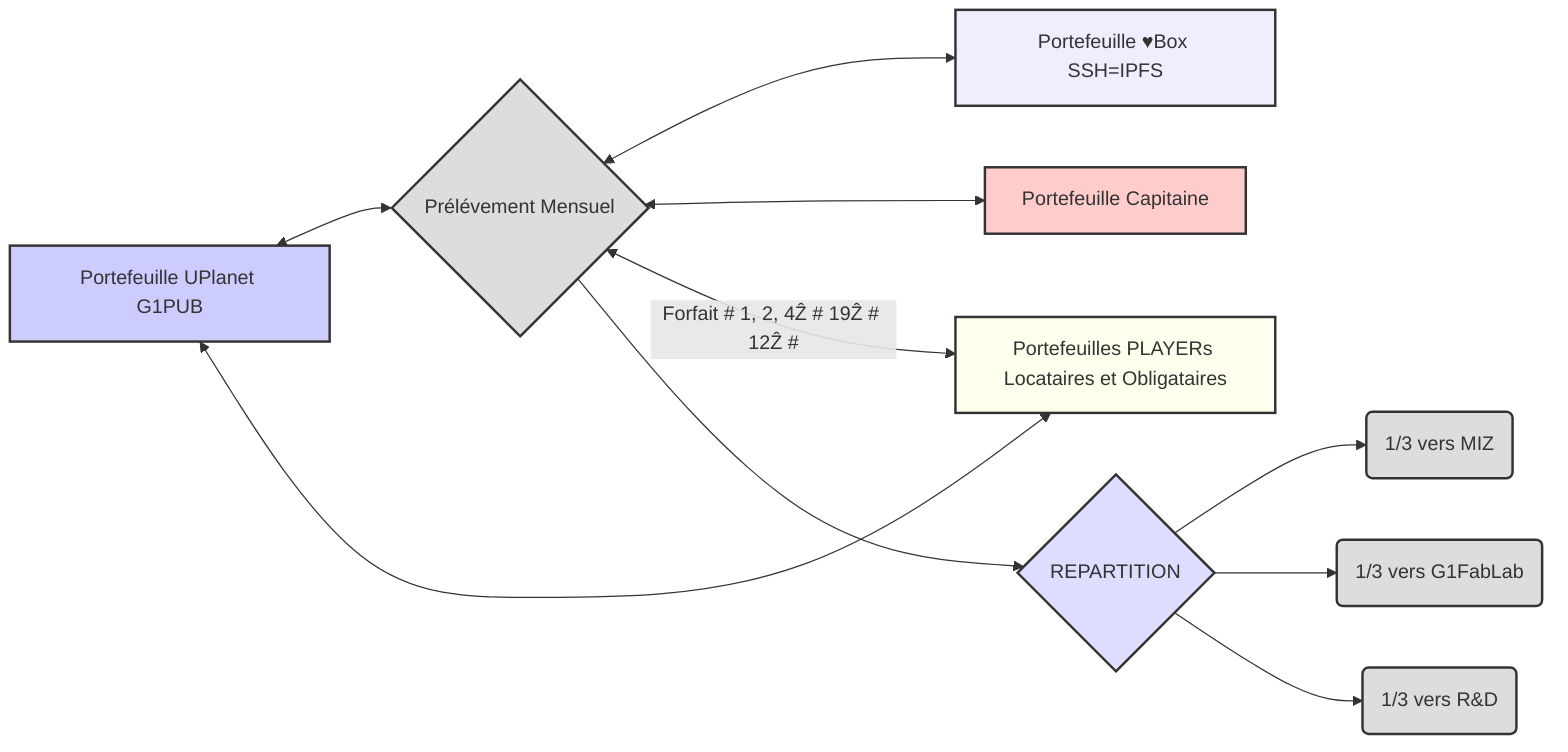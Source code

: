 graph LR
    A[Portefeuille UPlanet G1PUB] <--> B{Prélévement Mensuel};
    B <--> C[Portefeuille ♥Box SSH=IPFS];
    B <--> D[Portefeuille Capitaine];
    A <--> F[Portefeuilles PLAYERs Locataires et Obligataires];
        B <-->|Forfait # 1, 2, 4Ẑ # 19Ẑ # 12Ẑ # | F;

    B --> G{REPARTITION};
         G --> H(1/3 vers MIZ);
         G --> I(1/3 vers G1FabLab);
         G --> J(1/3 vers R&D)
   style A fill:#ccf,stroke:#333,stroke-width:2px
    style B fill:#ddd,stroke:#333,stroke-width:2px
    style C fill:#eef,stroke:#333,stroke-width:2px
    style D fill:#fcc,stroke:#333,stroke-width:2px
	 style F fill:#ffe,stroke:#333,stroke-width:2px
    style G fill:#ddf,stroke:#333,stroke-width:2px
      style H fill:#ddd,stroke:#333,stroke-width:2px
     style I fill:#ddd,stroke:#333,stroke-width:2px
	  style J fill:#ddd,stroke:#333,stroke-width:2px
